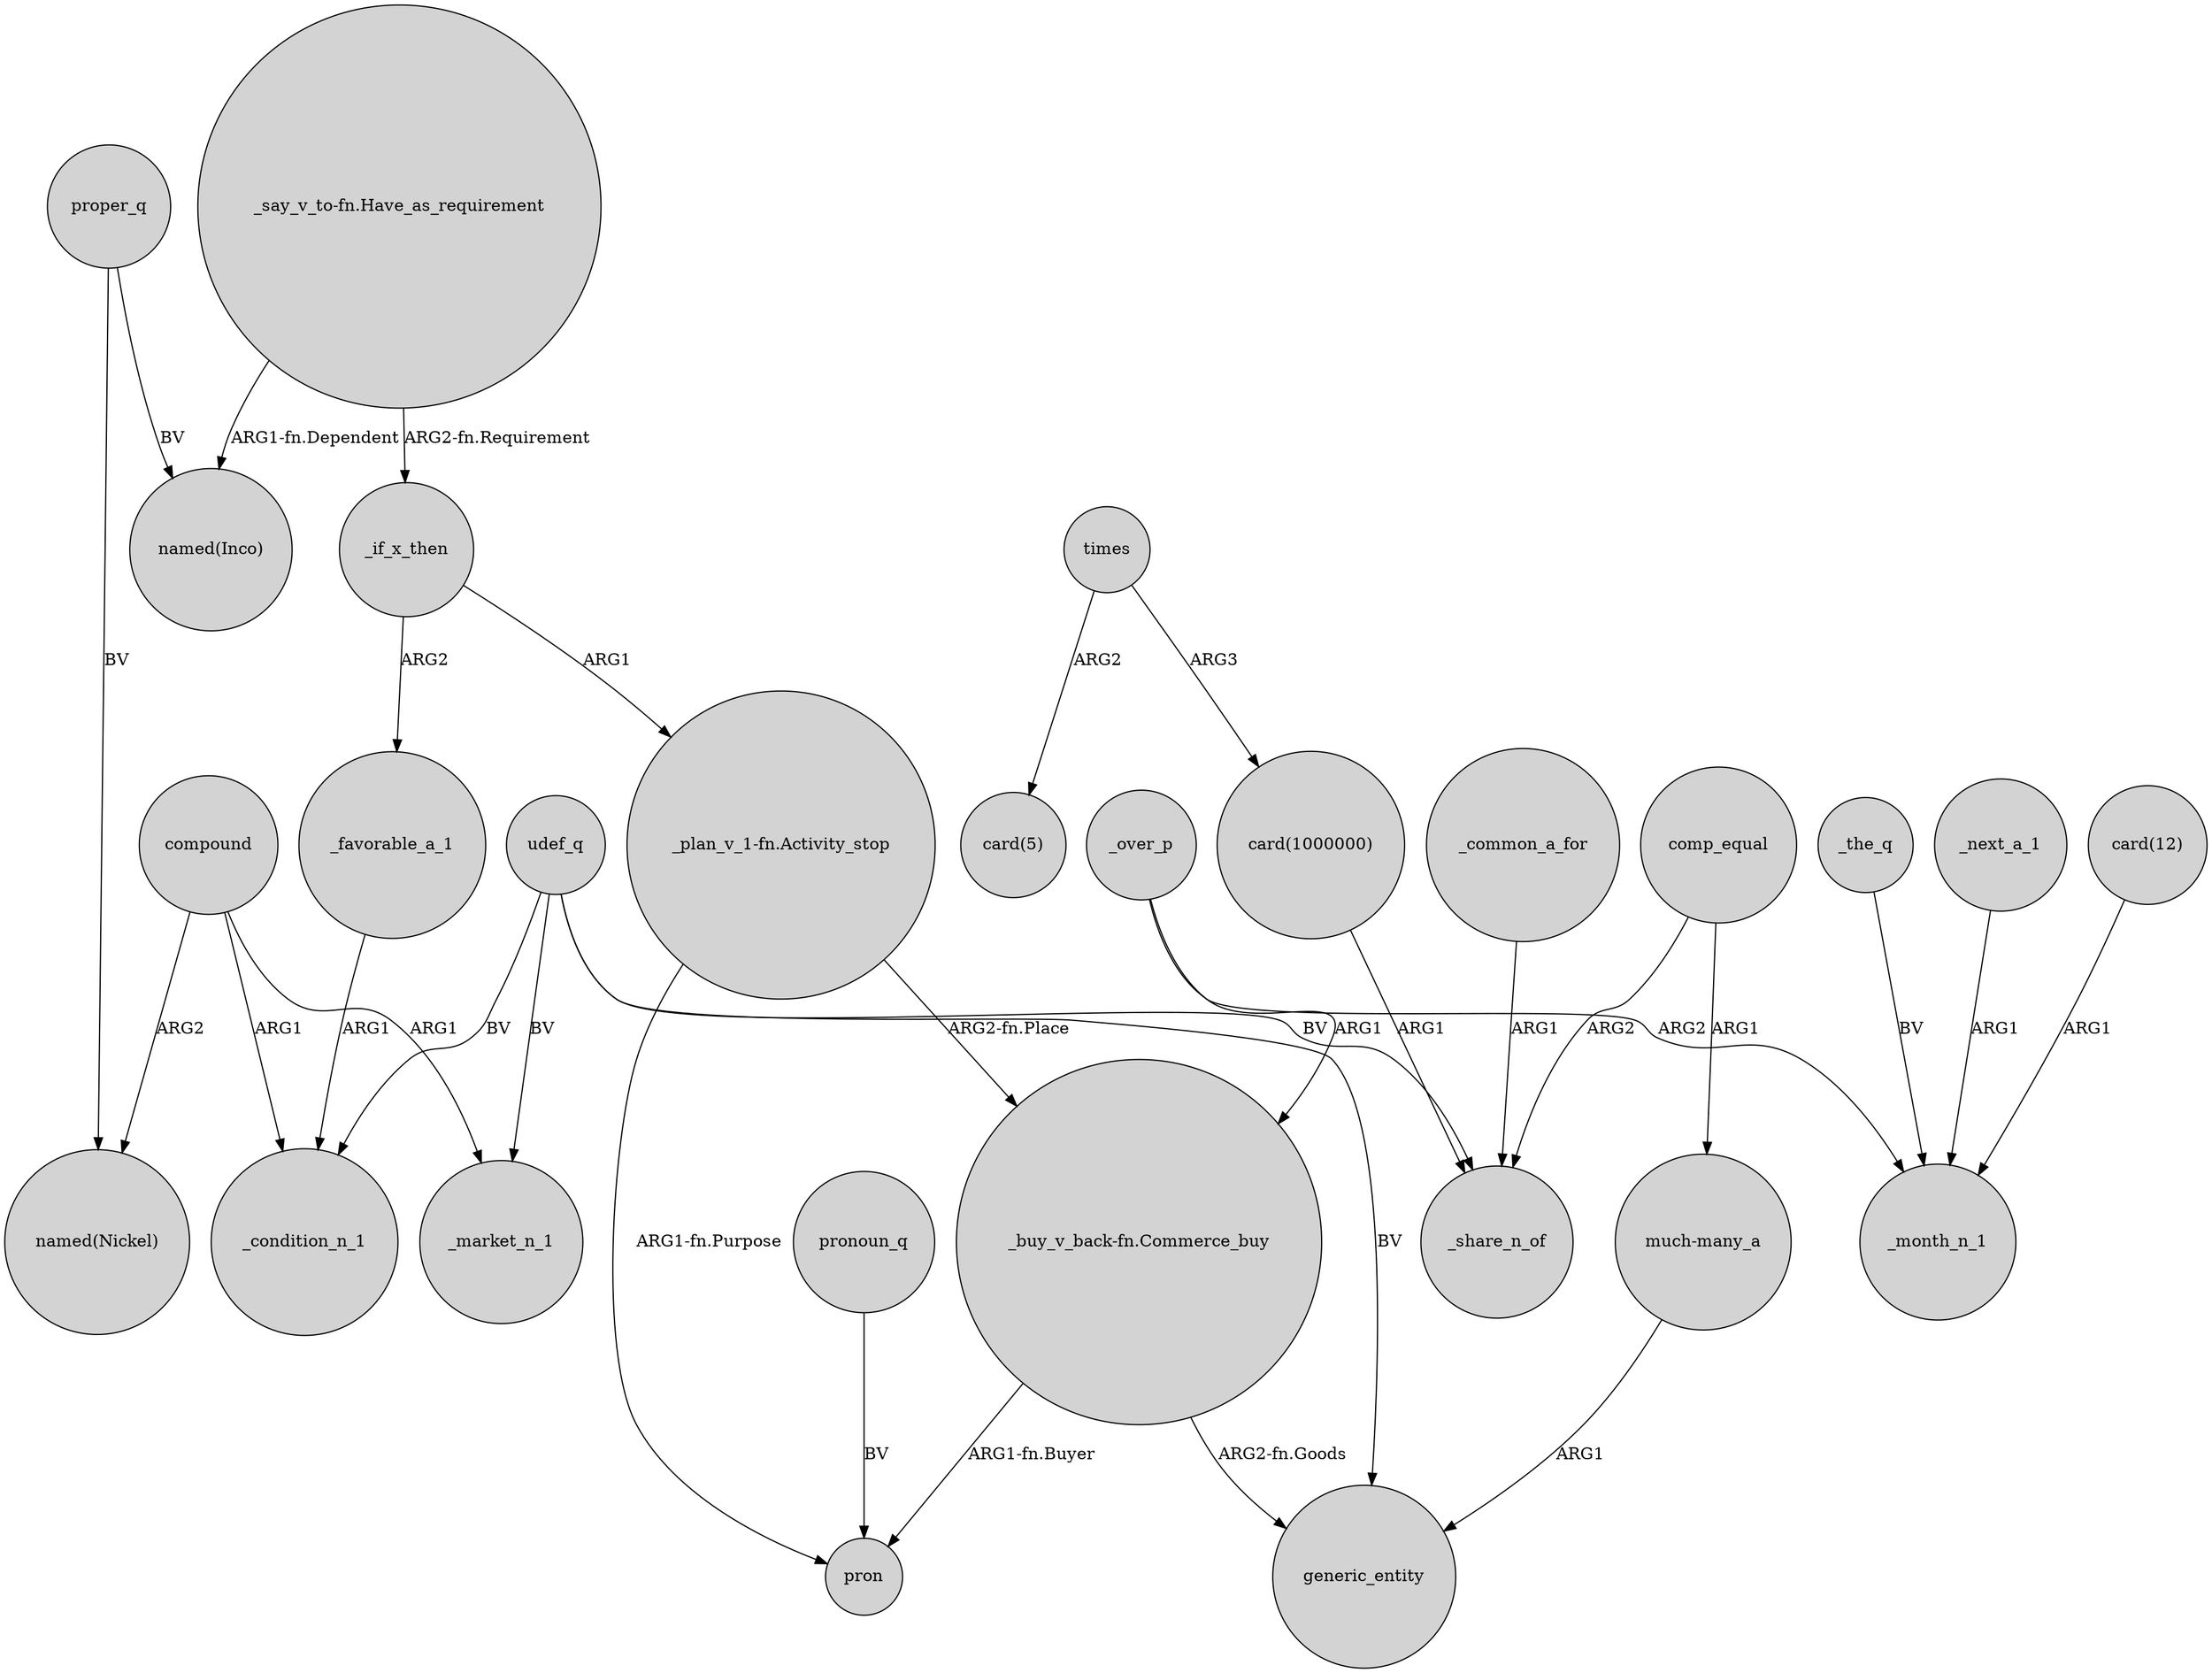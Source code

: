 digraph {
	node [shape=circle style=filled]
	udef_q -> _market_n_1 [label=BV]
	"_buy_v_back-fn.Commerce_buy" -> pron [label="ARG1-fn.Buyer"]
	_the_q -> _month_n_1 [label=BV]
	_over_p -> "_buy_v_back-fn.Commerce_buy" [label=ARG1]
	times -> "card(1000000)" [label=ARG3]
	proper_q -> "named(Nickel)" [label=BV]
	_common_a_for -> _share_n_of [label=ARG1]
	_next_a_1 -> _month_n_1 [label=ARG1]
	"_plan_v_1-fn.Activity_stop" -> pron [label="ARG1-fn.Purpose"]
	udef_q -> generic_entity [label=BV]
	"_plan_v_1-fn.Activity_stop" -> "_buy_v_back-fn.Commerce_buy" [label="ARG2-fn.Place"]
	compound -> _condition_n_1 [label=ARG1]
	times -> "card(5)" [label=ARG2]
	pronoun_q -> pron [label=BV]
	comp_equal -> "much-many_a" [label=ARG1]
	_favorable_a_1 -> _condition_n_1 [label=ARG1]
	_if_x_then -> "_plan_v_1-fn.Activity_stop" [label=ARG1]
	"much-many_a" -> generic_entity [label=ARG1]
	_over_p -> _month_n_1 [label=ARG2]
	udef_q -> _share_n_of [label=BV]
	compound -> "named(Nickel)" [label=ARG2]
	_if_x_then -> _favorable_a_1 [label=ARG2]
	"card(12)" -> _month_n_1 [label=ARG1]
	comp_equal -> _share_n_of [label=ARG2]
	proper_q -> "named(Inco)" [label=BV]
	"card(1000000)" -> _share_n_of [label=ARG1]
	udef_q -> _condition_n_1 [label=BV]
	"_say_v_to-fn.Have_as_requirement" -> "named(Inco)" [label="ARG1-fn.Dependent"]
	"_buy_v_back-fn.Commerce_buy" -> generic_entity [label="ARG2-fn.Goods"]
	compound -> _market_n_1 [label=ARG1]
	"_say_v_to-fn.Have_as_requirement" -> _if_x_then [label="ARG2-fn.Requirement"]
}
